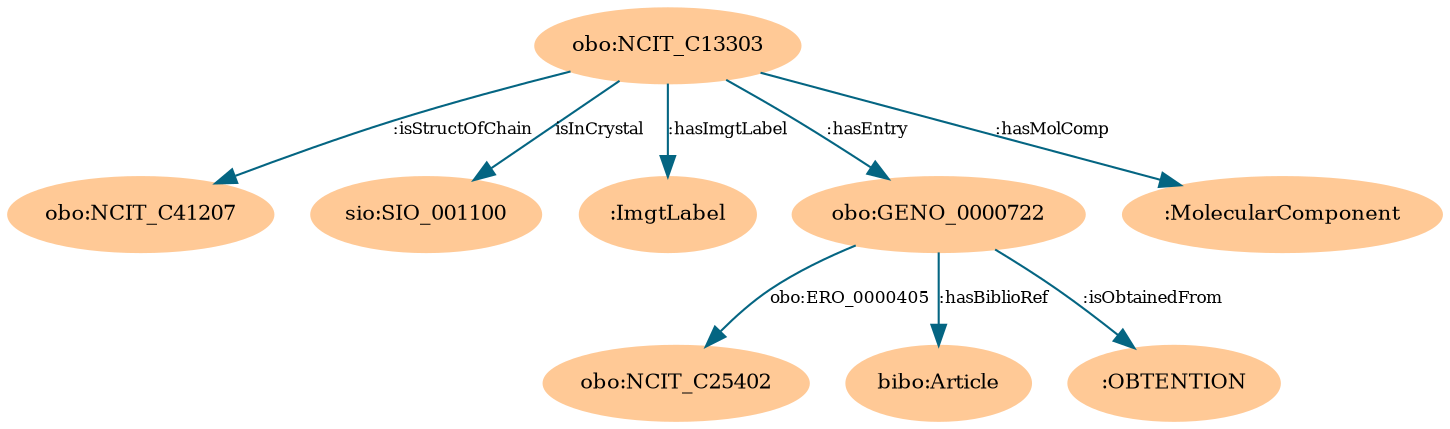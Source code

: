 digraph G {
node [ shape=oval fontsize=10 fontcolor=black color="#FFC996" style=filled]
edge [fontsize=8, color="#046582"]
rankdir=""

"obo:NCIT_C13303" -> "obo:NCIT_C41207"  [label=":isStructOfChain"]
"obo:NCIT_C13303" -> "sio:SIO_001100"  [label="isInCrystal"]
"obo:NCIT_C13303" -> ":ImgtLabel"  [label=":hasImgtLabel"]
"obo:NCIT_C13303" -> "obo:GENO_0000722"  [label=":hasEntry"]
"obo:NCIT_C13303" -> ":MolecularComponent"  [label=":hasMolComp"]
"obo:GENO_0000722" ->"obo:NCIT_C25402" [label="obo:ERO_0000405"]
"obo:GENO_0000722" ->"bibo:Article" [label=":hasBiblioRef"]
"obo:GENO_0000722" ->":OBTENTION" [label=":isObtainedFrom"]

}